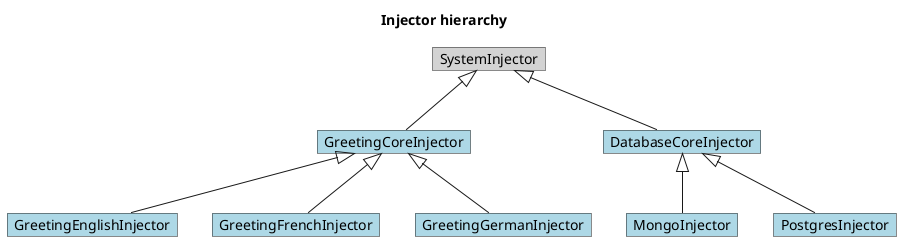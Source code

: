 @startuml
hide empty members

skinparam object {
 backgroundColor Lightblue 
}

title Injector hierarchy

object SystemInjector #Lightgray

object GreetingCoreInjector
object GreetingEnglishInjector
object GreetingFrenchInjector
object GreetingGermanInjector

SystemInjector <|-- GreetingCoreInjector
GreetingCoreInjector <|-- GreetingFrenchInjector
GreetingCoreInjector <|-- GreetingEnglishInjector
GreetingCoreInjector <|-- GreetingGermanInjector

object DatabaseCoreInjector
object MongoInjector
object PostgresInjector

SystemInjector <|-- DatabaseCoreInjector
DatabaseCoreInjector <|-- MongoInjector
DatabaseCoreInjector <|-- PostgresInjector

@enduml